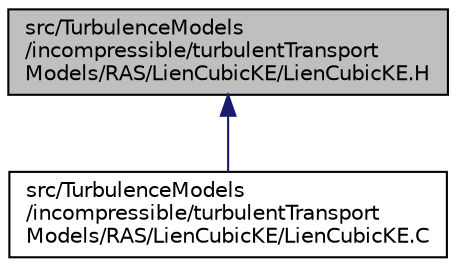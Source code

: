 digraph "src/TurbulenceModels/incompressible/turbulentTransportModels/RAS/LienCubicKE/LienCubicKE.H"
{
  bgcolor="transparent";
  edge [fontname="Helvetica",fontsize="10",labelfontname="Helvetica",labelfontsize="10"];
  node [fontname="Helvetica",fontsize="10",shape=record];
  Node1 [label="src/TurbulenceModels\l/incompressible/turbulentTransport\lModels/RAS/LienCubicKE/LienCubicKE.H",height=0.2,width=0.4,color="black", fillcolor="grey75", style="filled", fontcolor="black"];
  Node1 -> Node2 [dir="back",color="midnightblue",fontsize="10",style="solid",fontname="Helvetica"];
  Node2 [label="src/TurbulenceModels\l/incompressible/turbulentTransport\lModels/RAS/LienCubicKE/LienCubicKE.C",height=0.2,width=0.4,color="black",URL="$a10506.html"];
}
